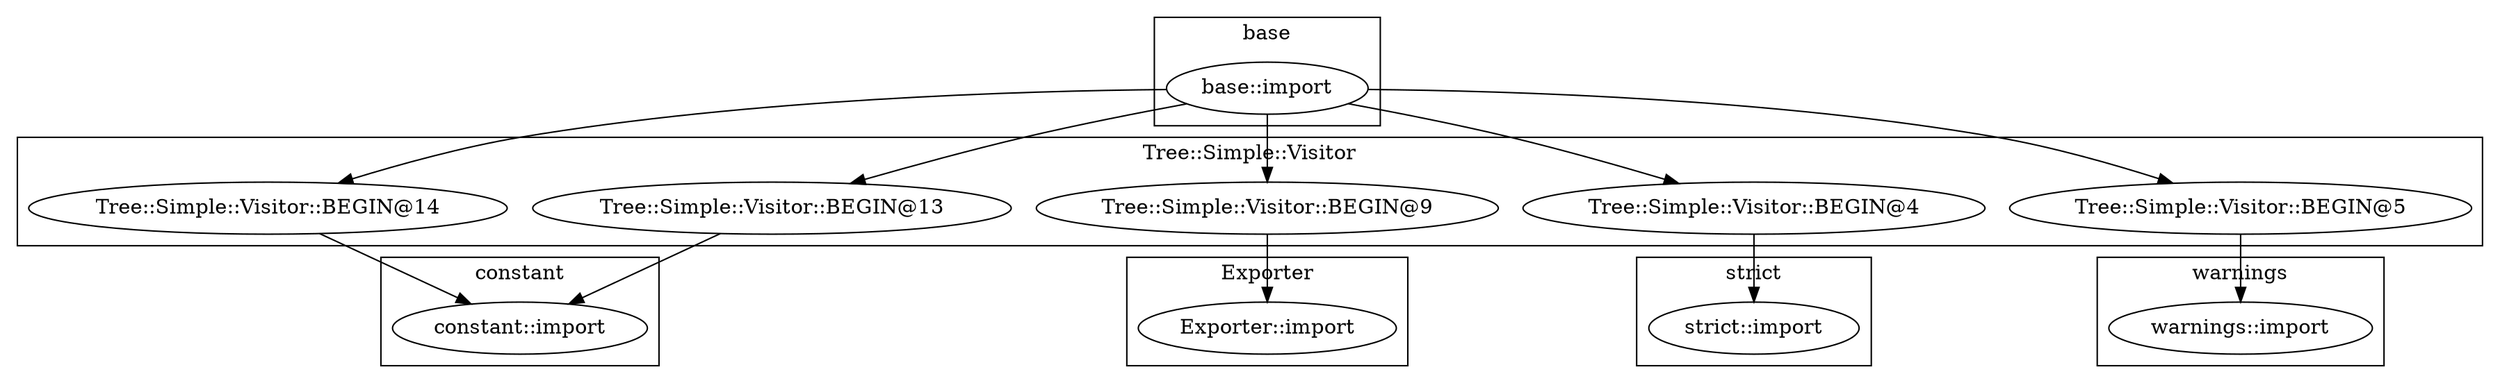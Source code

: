 digraph {
graph [overlap=false]
subgraph cluster_constant {
	label="constant";
	"constant::import";
}
subgraph cluster_Tree_Simple_Visitor {
	label="Tree::Simple::Visitor";
	"Tree::Simple::Visitor::BEGIN@13";
	"Tree::Simple::Visitor::BEGIN@9";
	"Tree::Simple::Visitor::BEGIN@4";
	"Tree::Simple::Visitor::BEGIN@14";
	"Tree::Simple::Visitor::BEGIN@5";
}
subgraph cluster_warnings {
	label="warnings";
	"warnings::import";
}
subgraph cluster_base {
	label="base";
	"base::import";
}
subgraph cluster_Exporter {
	label="Exporter";
	"Exporter::import";
}
subgraph cluster_strict {
	label="strict";
	"strict::import";
}
"base::import" -> "Tree::Simple::Visitor::BEGIN@14";
"Tree::Simple::Visitor::BEGIN@14" -> "constant::import";
"Tree::Simple::Visitor::BEGIN@13" -> "constant::import";
"Tree::Simple::Visitor::BEGIN@4" -> "strict::import";
"Tree::Simple::Visitor::BEGIN@9" -> "Exporter::import";
"base::import" -> "Tree::Simple::Visitor::BEGIN@4";
"Tree::Simple::Visitor::BEGIN@5" -> "warnings::import";
"base::import" -> "Tree::Simple::Visitor::BEGIN@13";
"base::import" -> "Tree::Simple::Visitor::BEGIN@9";
"base::import" -> "Tree::Simple::Visitor::BEGIN@5";
}
